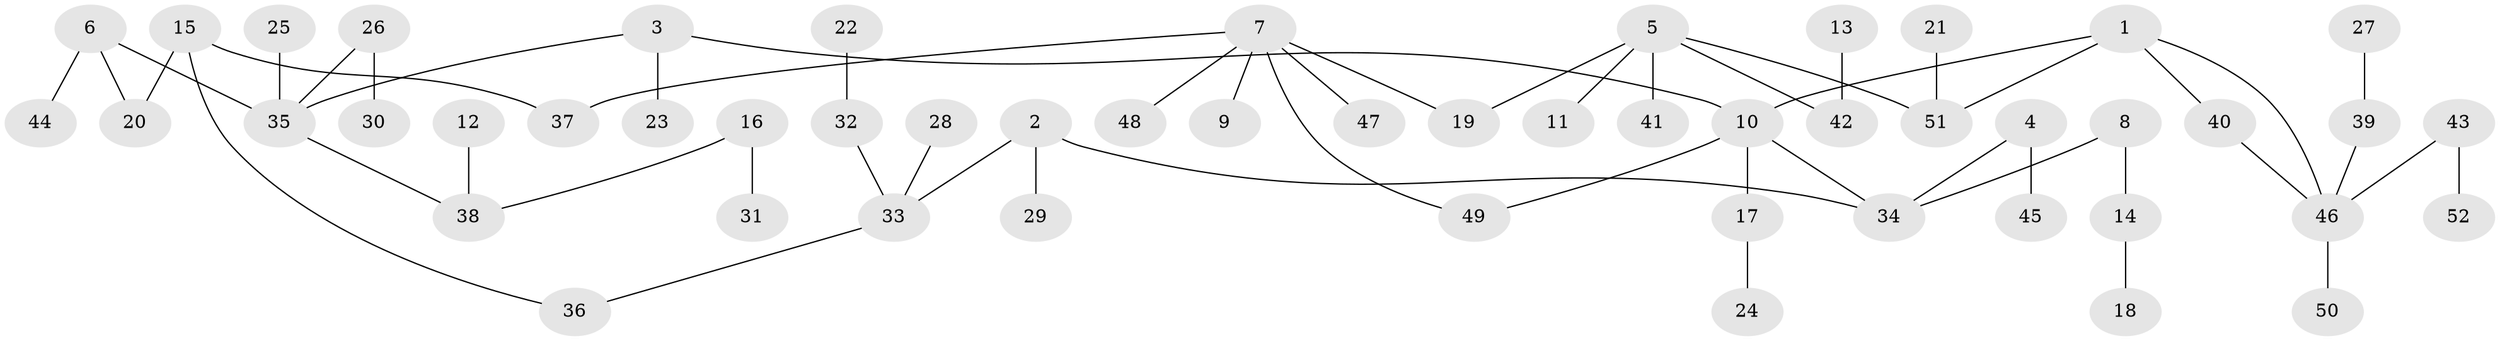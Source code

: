 // original degree distribution, {2: 0.32038834951456313, 6: 0.038834951456310676, 5: 0.038834951456310676, 4: 0.038834951456310676, 3: 0.14563106796116504, 1: 0.4174757281553398}
// Generated by graph-tools (version 1.1) at 2025/01/03/09/25 03:01:11]
// undirected, 52 vertices, 55 edges
graph export_dot {
graph [start="1"]
  node [color=gray90,style=filled];
  1;
  2;
  3;
  4;
  5;
  6;
  7;
  8;
  9;
  10;
  11;
  12;
  13;
  14;
  15;
  16;
  17;
  18;
  19;
  20;
  21;
  22;
  23;
  24;
  25;
  26;
  27;
  28;
  29;
  30;
  31;
  32;
  33;
  34;
  35;
  36;
  37;
  38;
  39;
  40;
  41;
  42;
  43;
  44;
  45;
  46;
  47;
  48;
  49;
  50;
  51;
  52;
  1 -- 10 [weight=1.0];
  1 -- 40 [weight=1.0];
  1 -- 46 [weight=1.0];
  1 -- 51 [weight=1.0];
  2 -- 29 [weight=1.0];
  2 -- 33 [weight=1.0];
  2 -- 34 [weight=1.0];
  3 -- 10 [weight=1.0];
  3 -- 23 [weight=1.0];
  3 -- 35 [weight=1.0];
  4 -- 34 [weight=1.0];
  4 -- 45 [weight=1.0];
  5 -- 11 [weight=1.0];
  5 -- 19 [weight=1.0];
  5 -- 41 [weight=1.0];
  5 -- 42 [weight=1.0];
  5 -- 51 [weight=1.0];
  6 -- 20 [weight=1.0];
  6 -- 35 [weight=1.0];
  6 -- 44 [weight=1.0];
  7 -- 9 [weight=1.0];
  7 -- 19 [weight=1.0];
  7 -- 37 [weight=1.0];
  7 -- 47 [weight=1.0];
  7 -- 48 [weight=1.0];
  7 -- 49 [weight=1.0];
  8 -- 14 [weight=1.0];
  8 -- 34 [weight=1.0];
  10 -- 17 [weight=1.0];
  10 -- 34 [weight=1.0];
  10 -- 49 [weight=1.0];
  12 -- 38 [weight=1.0];
  13 -- 42 [weight=1.0];
  14 -- 18 [weight=1.0];
  15 -- 20 [weight=1.0];
  15 -- 36 [weight=1.0];
  15 -- 37 [weight=1.0];
  16 -- 31 [weight=1.0];
  16 -- 38 [weight=1.0];
  17 -- 24 [weight=1.0];
  21 -- 51 [weight=1.0];
  22 -- 32 [weight=1.0];
  25 -- 35 [weight=1.0];
  26 -- 30 [weight=1.0];
  26 -- 35 [weight=1.0];
  27 -- 39 [weight=2.0];
  28 -- 33 [weight=1.0];
  32 -- 33 [weight=1.0];
  33 -- 36 [weight=1.0];
  35 -- 38 [weight=1.0];
  39 -- 46 [weight=1.0];
  40 -- 46 [weight=1.0];
  43 -- 46 [weight=1.0];
  43 -- 52 [weight=1.0];
  46 -- 50 [weight=1.0];
}
